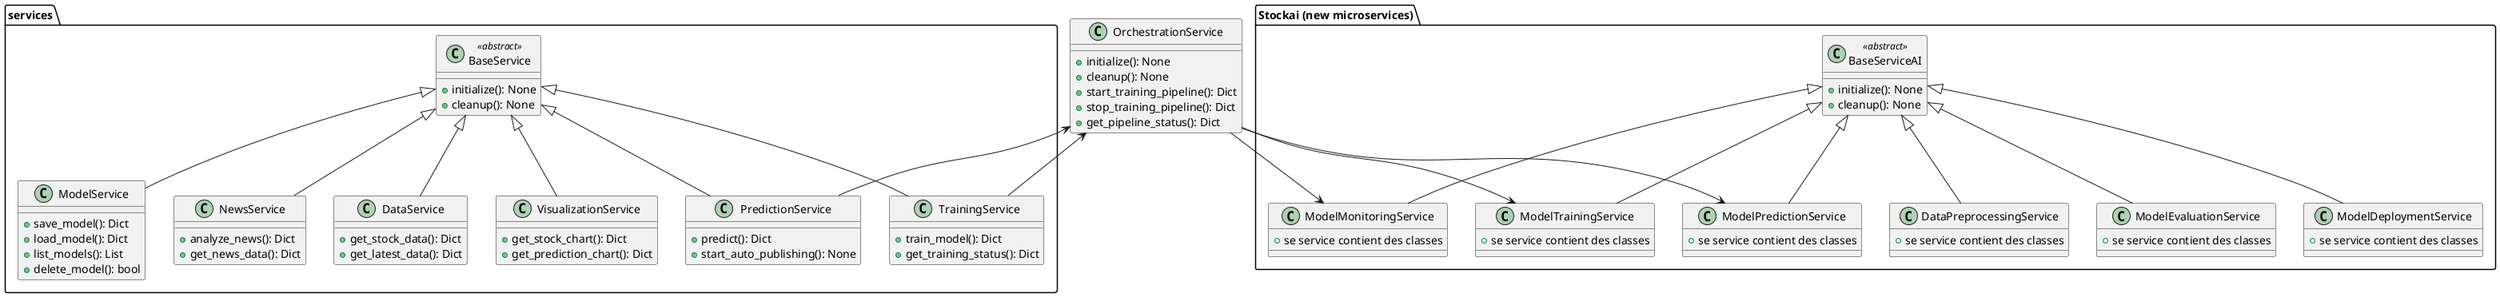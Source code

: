 @startuml
' Group services in packages for clarity
package "services" {
  class BaseService << abstract >> {
    +initialize(): None
    +cleanup(): None
  }

  class ModelService {
    +save_model(): Dict
    +load_model(): Dict
    +list_models(): List
    +delete_model(): bool
  }

  class DataService {
    +get_stock_data(): Dict
    +get_latest_data(): Dict
  }

  class PredictionService {
    +predict(): Dict
    +start_auto_publishing(): None
  }

  class NewsService {
    +analyze_news(): Dict
    +get_news_data(): Dict
  }

  class TrainingService {
    +train_model(): Dict
    +get_training_status(): Dict
  }

  class VisualizationService {
    +get_stock_chart(): Dict
    +get_prediction_chart(): Dict
  }
}

' ////////////////////////////////////////////////////////
package "Stockai (new microservices)" {

  class BaseServiceAI << abstract >> {
    +initialize(): None
    +cleanup(): None
  }

  class DataPreprocessingService {
    + se service contient des classes
  }

  class ModelTrainingService {
    + se service contient des classes
  }

  class ModelPredictionService {
    + se service contient des classes
  }

  class ModelEvaluationService {
    + se service contient des classes
  }

  class ModelDeploymentService {
    + se service contient des classes
  }

  class ModelMonitoringService {
    + se service contient des classes
  }
}

class OrchestrationService {
  +initialize(): None
  +cleanup(): None
  +start_training_pipeline(): Dict
  +stop_training_pipeline(): Dict
  +get_pipeline_status(): Dict
}

' Heritage des services
BaseService <|-- ModelService
BaseService <|-- DataService
BaseService <|-- PredictionService
BaseService <|-- NewsService
BaseService <|-- TrainingService
BaseService <|-- VisualizationService

' Heritage des services IA
BaseServiceAI <|-- DataPreprocessingService
BaseServiceAI <|-- ModelEvaluationService
BaseServiceAI <|-- ModelDeploymentService
BaseServiceAI <|-- ModelTrainingService
BaseServiceAI <|-- ModelMonitoringService
BaseServiceAI <|-- ModelPredictionService

' Orchestrateur
OrchestrationService <-- TrainingService
OrchestrationService <-- PredictionService 
OrchestrationService --> ModelTrainingService
OrchestrationService --> ModelPredictionService
OrchestrationService --> ModelMonitoringService


@enduml